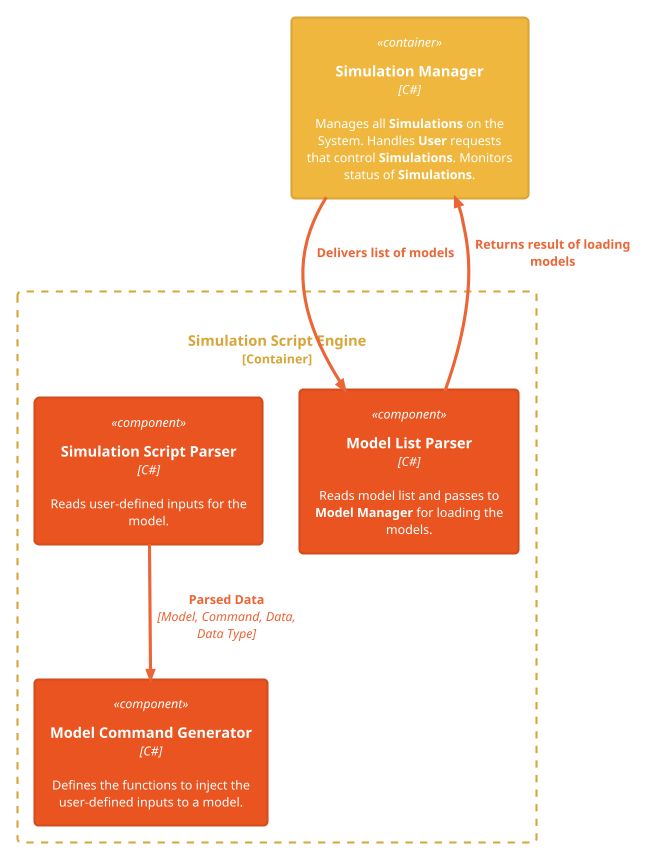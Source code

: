 @startuml
!theme C4_united from <C4/themes>
!include <C4/C4_Component>

Container_Boundary(SimulationScriptEngine, "Simulation Script Engine") {
        Component(ModelListParser, "Model List Parser", "C#", "Reads model list and passes to **Model Manager** for loading the models.")
        Component(SimulationScriptParser, "Simulation Script Parser", "C#", "Reads user-defined inputs for the model.")
        Component(ModelCommandGenerator, "Model Command Generator", "C#", "Defines the functions to inject the user-defined inputs to a model.")
    }

Container(SimulationManager, "Simulation Manager", "C#", "Manages all **Simulations** on the System. Handles **User** requests that control **Simulations**. Monitors status of **Simulations**.")

Rel_D(SimulationManager, ModelListParser, "Delivers list of models", "")
Rel_D(ModelListParser, SimulationManager, "Returns result of loading models", "")
Rel_D(SimulationScriptParser, ModelCommandGenerator, "Parsed Data", "Model, Command, Data, Data Type")

@enduml